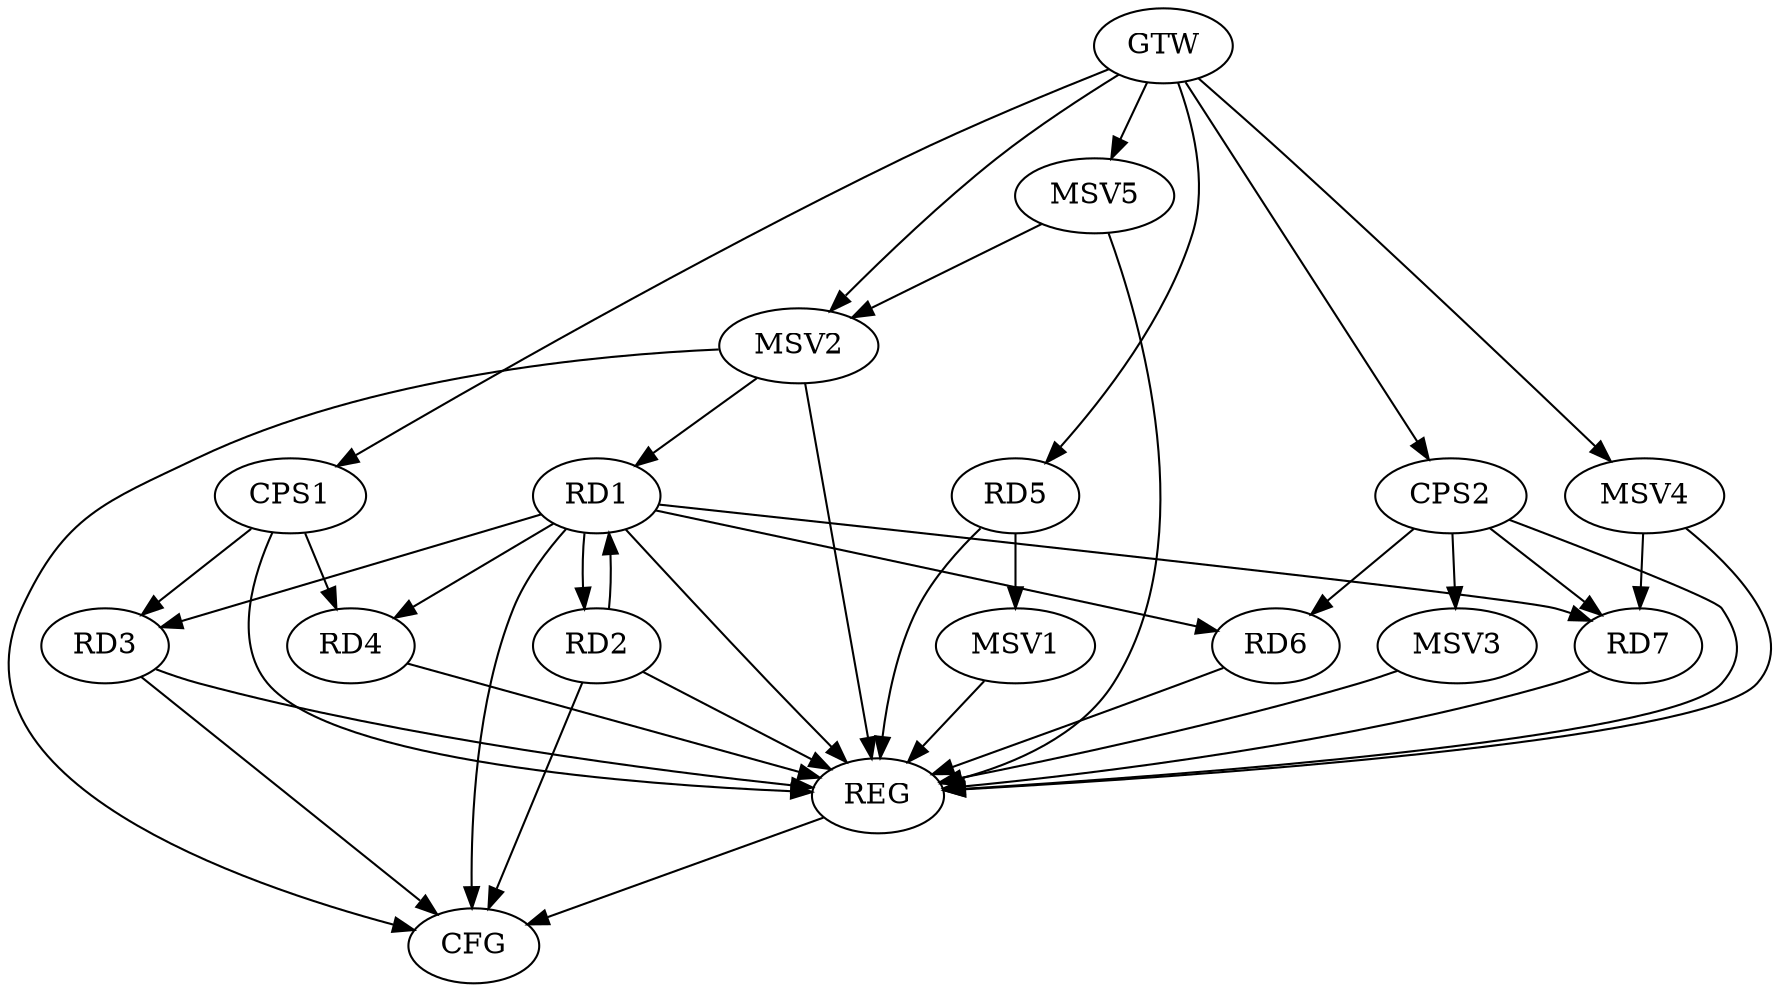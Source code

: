 strict digraph G {
  RD1 [ label="RD1" ];
  RD2 [ label="RD2" ];
  RD3 [ label="RD3" ];
  RD4 [ label="RD4" ];
  RD5 [ label="RD5" ];
  RD6 [ label="RD6" ];
  RD7 [ label="RD7" ];
  CPS1 [ label="CPS1" ];
  CPS2 [ label="CPS2" ];
  GTW [ label="GTW" ];
  REG [ label="REG" ];
  CFG [ label="CFG" ];
  MSV1 [ label="MSV1" ];
  MSV2 [ label="MSV2" ];
  MSV3 [ label="MSV3" ];
  MSV4 [ label="MSV4" ];
  MSV5 [ label="MSV5" ];
  RD2 -> RD1;
  RD1 -> RD3;
  RD1 -> RD7;
  CPS1 -> RD3;
  CPS1 -> RD4;
  CPS2 -> RD6;
  CPS2 -> RD7;
  GTW -> RD5;
  GTW -> CPS1;
  GTW -> CPS2;
  RD1 -> REG;
  RD2 -> REG;
  RD3 -> REG;
  RD4 -> REG;
  RD5 -> REG;
  RD6 -> REG;
  RD7 -> REG;
  CPS1 -> REG;
  CPS2 -> REG;
  RD1 -> CFG;
  RD2 -> CFG;
  RD3 -> CFG;
  REG -> CFG;
  RD1 -> RD2;
  RD1 -> RD6;
  RD1 -> RD4;
  RD5 -> MSV1;
  MSV1 -> REG;
  MSV2 -> RD1;
  GTW -> MSV2;
  MSV2 -> REG;
  MSV2 -> CFG;
  CPS2 -> MSV3;
  MSV3 -> REG;
  MSV4 -> RD7;
  GTW -> MSV4;
  MSV4 -> REG;
  MSV5 -> MSV2;
  GTW -> MSV5;
  MSV5 -> REG;
}
